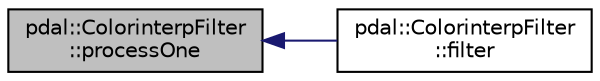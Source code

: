 digraph "pdal::ColorinterpFilter::processOne"
{
  edge [fontname="Helvetica",fontsize="10",labelfontname="Helvetica",labelfontsize="10"];
  node [fontname="Helvetica",fontsize="10",shape=record];
  rankdir="LR";
  Node1 [label="pdal::ColorinterpFilter\l::processOne",height=0.2,width=0.4,color="black", fillcolor="grey75", style="filled", fontcolor="black"];
  Node1 -> Node2 [dir="back",color="midnightblue",fontsize="10",style="solid",fontname="Helvetica"];
  Node2 [label="pdal::ColorinterpFilter\l::filter",height=0.2,width=0.4,color="black", fillcolor="white", style="filled",URL="$classpdal_1_1ColorinterpFilter.html#afbedcf0821624baf83586d9290310948"];
}

